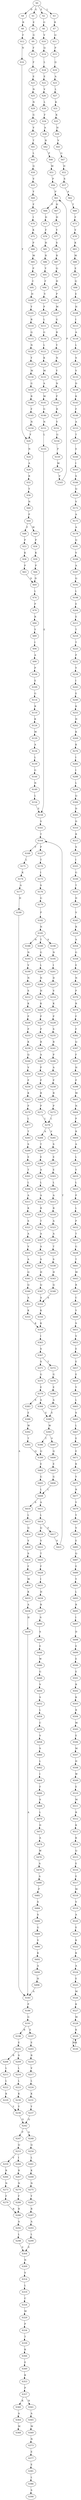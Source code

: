 strict digraph  {
	S0 -> S1 [ label = G ];
	S0 -> S2 [ label = E ];
	S0 -> S3 [ label = L ];
	S0 -> S4 [ label = D ];
	S1 -> S5 [ label = E ];
	S2 -> S6 [ label = G ];
	S3 -> S7 [ label = R ];
	S4 -> S8 [ label = R ];
	S5 -> S9 [ label = G ];
	S6 -> S10 [ label = V ];
	S7 -> S11 [ label = Q ];
	S8 -> S12 [ label = F ];
	S9 -> S13 [ label = F ];
	S10 -> S14 [ label = Q ];
	S11 -> S15 [ label = P ];
	S12 -> S16 [ label = N ];
	S13 -> S17 [ label = F ];
	S14 -> S18 [ label = L ];
	S15 -> S19 [ label = Q ];
	S16 -> S20 [ label = Y ];
	S17 -> S21 [ label = E ];
	S18 -> S22 [ label = E ];
	S19 -> S23 [ label = A ];
	S20 -> S24 [ label = N ];
	S21 -> S25 [ label = N ];
	S22 -> S26 [ label = V ];
	S23 -> S27 [ label = L ];
	S24 -> S28 [ label = A ];
	S25 -> S29 [ label = N ];
	S26 -> S30 [ label = L ];
	S27 -> S31 [ label = K ];
	S28 -> S32 [ label = R ];
	S29 -> S33 [ label = G ];
	S30 -> S34 [ label = F ];
	S31 -> S35 [ label = K ];
	S32 -> S36 [ label = Y ];
	S33 -> S37 [ label = V ];
	S34 -> S38 [ label = A ];
	S35 -> S39 [ label = H ];
	S36 -> S40 [ label = N ];
	S37 -> S41 [ label = T ];
	S38 -> S42 [ label = R ];
	S39 -> S43 [ label = V ];
	S40 -> S44 [ label = P ];
	S41 -> S45 [ label = L ];
	S42 -> S46 [ label = P ];
	S43 -> S47 [ label = G ];
	S44 -> S48 [ label = F ];
	S44 -> S49 [ label = M ];
	S45 -> S50 [ label = Q ];
	S46 -> S51 [ label = M ];
	S47 -> S52 [ label = H ];
	S48 -> S53 [ label = P ];
	S49 -> S54 [ label = P ];
	S50 -> S55 [ label = V ];
	S51 -> S56 [ label = P ];
	S52 -> S57 [ label = S ];
	S53 -> S58 [ label = K ];
	S54 -> S59 [ label = K ];
	S55 -> S60 [ label = Y ];
	S56 -> S61 [ label = P ];
	S57 -> S62 [ label = A ];
	S58 -> S63 [ label = P ];
	S59 -> S64 [ label = P ];
	S60 -> S65 [ label = F ];
	S61 -> S66 [ label = P ];
	S61 -> S67 [ label = H ];
	S62 -> S68 [ label = T ];
	S63 -> S69 [ label = D ];
	S64 -> S69 [ label = D ];
	S65 -> S70 [ label = I ];
	S66 -> S71 [ label = D ];
	S67 -> S72 [ label = H ];
	S68 -> S73 [ label = F ];
	S69 -> S74 [ label = L ];
	S70 -> S75 [ label = K ];
	S71 -> S76 [ label = F ];
	S72 -> S77 [ label = Y ];
	S73 -> S78 [ label = V ];
	S74 -> S79 [ label = P ];
	S75 -> S80 [ label = P ];
	S76 -> S81 [ label = H ];
	S77 -> S82 [ label = S ];
	S78 -> S83 [ label = K ];
	S79 -> S84 [ label = R ];
	S80 -> S85 [ label = M ];
	S81 -> S86 [ label = R ];
	S82 -> S87 [ label = R ];
	S83 -> S88 [ label = M ];
	S84 -> S89 [ label = Y ];
	S85 -> S90 [ label = P ];
	S86 -> S91 [ label = Y ];
	S87 -> S92 [ label = Q ];
	S88 -> S93 [ label = E ];
	S89 -> S94 [ label = I ];
	S90 -> S95 [ label = C ];
	S91 -> S96 [ label = F ];
	S92 -> S97 [ label = H ];
	S93 -> S98 [ label = Q ];
	S94 -> S99 [ label = A ];
	S95 -> S100 [ label = H ];
	S96 -> S101 [ label = V ];
	S97 -> S102 [ label = P ];
	S98 -> S103 [ label = E ];
	S99 -> S104 [ label = P ];
	S100 -> S105 [ label = Y ];
	S101 -> S106 [ label = P ];
	S102 -> S107 [ label = M ];
	S103 -> S108 [ label = H ];
	S104 -> S109 [ label = E ];
	S105 -> S110 [ label = R ];
	S106 -> S111 [ label = L ];
	S107 -> S112 [ label = G ];
	S108 -> S113 [ label = I ];
	S109 -> S114 [ label = G ];
	S110 -> S115 [ label = Q ];
	S111 -> S116 [ label = G ];
	S112 -> S117 [ label = R ];
	S113 -> S118 [ label = A ];
	S114 -> S119 [ label = R ];
	S115 -> S120 [ label = N ];
	S116 -> S121 [ label = L ];
	S117 -> S122 [ label = Y ];
	S118 -> S123 [ label = L ];
	S119 -> S124 [ label = K ];
	S120 -> S125 [ label = Y ];
	S121 -> S126 [ label = K ];
	S122 -> S127 [ label = N ];
	S123 -> S128 [ label = S ];
	S124 -> S129 [ label = M ];
	S125 -> S130 [ label = M ];
	S126 -> S131 [ label = M ];
	S127 -> S132 [ label = Y ];
	S128 -> S133 [ label = V ];
	S129 -> S134 [ label = A ];
	S130 -> S135 [ label = G ];
	S131 -> S136 [ label = A ];
	S132 -> S137 [ label = N ];
	S133 -> S138 [ label = D ];
	S134 -> S139 [ label = L ];
	S135 -> S140 [ label = R ];
	S136 -> S141 [ label = M ];
	S137 -> S142 [ label = P ];
	S138 -> S143 [ label = K ];
	S139 -> S144 [ label = G ];
	S140 -> S145 [ label = F ];
	S141 -> S146 [ label = G ];
	S142 -> S147 [ label = R ];
	S143 -> S148 [ label = F ];
	S144 -> S149 [ label = N ];
	S145 -> S150 [ label = N ];
	S146 -> S151 [ label = N ];
	S147 -> S152 [ label = Y ];
	S148 -> S153 [ label = A ];
	S149 -> S154 [ label = L ];
	S150 -> S20 [ label = Y ];
	S151 -> S155 [ label = L ];
	S152 -> S156 [ label = G ];
	S153 -> S157 [ label = T ];
	S154 -> S158 [ label = E ];
	S155 -> S158 [ label = E ];
	S156 -> S159 [ label = P ];
	S157 -> S160 [ label = E ];
	S158 -> S161 [ label = V ];
	S159 -> S162 [ label = M ];
	S160 -> S163 [ label = I ];
	S161 -> S164 [ label = T ];
	S162 -> S165 [ label = P ];
	S163 -> S166 [ label = S ];
	S164 -> S167 [ label = P ];
	S164 -> S168 [ label = F ];
	S165 -> S61 [ label = P ];
	S166 -> S169 [ label = Q ];
	S167 -> S170 [ label = T ];
	S168 -> S171 [ label = L ];
	S169 -> S172 [ label = V ];
	S170 -> S173 [ label = I ];
	S171 -> S174 [ label = K ];
	S172 -> S175 [ label = A ];
	S173 -> S176 [ label = S ];
	S174 -> S177 [ label = A ];
	S175 -> S178 [ label = A ];
	S176 -> S179 [ label = G ];
	S177 -> S180 [ label = H ];
	S178 -> S181 [ label = Q ];
	S179 -> S182 [ label = P ];
	S180 -> S183 [ label = A ];
	S181 -> S184 [ label = V ];
	S182 -> S185 [ label = N ];
	S183 -> S186 [ label = P ];
	S184 -> S187 [ label = A ];
	S185 -> S188 [ label = N ];
	S185 -> S189 [ label = T ];
	S185 -> S190 [ label = S ];
	S186 -> S191 [ label = G ];
	S187 -> S192 [ label = Q ];
	S188 -> S193 [ label = N ];
	S189 -> S194 [ label = G ];
	S190 -> S195 [ label = N ];
	S191 -> S196 [ label = R ];
	S191 -> S197 [ label = E ];
	S192 -> S198 [ label = L ];
	S193 -> S199 [ label = V ];
	S194 -> S200 [ label = L ];
	S195 -> S201 [ label = I ];
	S196 -> S202 [ label = E ];
	S197 -> S203 [ label = E ];
	S198 -> S204 [ label = E ];
	S199 -> S205 [ label = N ];
	S200 -> S206 [ label = N ];
	S201 -> S207 [ label = D ];
	S202 -> S208 [ label = R ];
	S202 -> S209 [ label = S ];
	S203 -> S210 [ label = R ];
	S204 -> S211 [ label = E ];
	S205 -> S212 [ label = S ];
	S206 -> S213 [ label = H ];
	S207 -> S214 [ label = V ];
	S208 -> S215 [ label = L ];
	S209 -> S216 [ label = L ];
	S210 -> S217 [ label = V ];
	S211 -> S218 [ label = T ];
	S212 -> S219 [ label = K ];
	S213 -> S220 [ label = K ];
	S214 -> S221 [ label = K ];
	S215 -> S222 [ label = L ];
	S216 -> S223 [ label = L ];
	S217 -> S224 [ label = L ];
	S218 -> S225 [ label = T ];
	S219 -> S226 [ label = P ];
	S220 -> S227 [ label = P ];
	S221 -> S228 [ label = P ];
	S222 -> S229 [ label = K ];
	S223 -> S230 [ label = K ];
	S224 -> S231 [ label = K ];
	S225 -> S232 [ label = P ];
	S226 -> S233 [ label = P ];
	S227 -> S234 [ label = P ];
	S228 -> S235 [ label = S ];
	S229 -> S236 [ label = Y ];
	S230 -> S236 [ label = Y ];
	S231 -> S237 [ label = Y ];
	S232 -> S238 [ label = Y ];
	S233 -> S239 [ label = K ];
	S234 -> S240 [ label = R ];
	S235 -> S241 [ label = R ];
	S236 -> S242 [ label = Q ];
	S237 -> S242 [ label = Q ];
	S238 -> S243 [ label = I ];
	S239 -> S244 [ label = Q ];
	S240 -> S245 [ label = A ];
	S241 -> S246 [ label = P ];
	S242 -> S247 [ label = P ];
	S242 -> S248 [ label = A ];
	S243 -> S249 [ label = E ];
	S244 -> S250 [ label = V ];
	S245 -> S251 [ label = P ];
	S246 -> S252 [ label = A ];
	S247 -> S253 [ label = Q ];
	S248 -> S254 [ label = Q ];
	S249 -> S255 [ label = K ];
	S250 -> S256 [ label = P ];
	S251 -> S257 [ label = P ];
	S252 -> S258 [ label = P ];
	S253 -> S259 [ label = V ];
	S253 -> S260 [ label = I ];
	S254 -> S261 [ label = L ];
	S255 -> S262 [ label = H ];
	S256 -> S263 [ label = K ];
	S257 -> S264 [ label = R ];
	S258 -> S265 [ label = R ];
	S259 -> S266 [ label = R ];
	S260 -> S267 [ label = R ];
	S261 -> S268 [ label = K ];
	S262 -> S269 [ label = K ];
	S263 -> S270 [ label = P ];
	S264 -> S271 [ label = P ];
	S265 -> S272 [ label = P ];
	S266 -> S273 [ label = N ];
	S267 -> S274 [ label = N ];
	S268 -> S275 [ label = N ];
	S269 -> S276 [ label = K ];
	S270 -> S277 [ label = L ];
	S271 -> S278 [ label = L ];
	S272 -> S278 [ label = L ];
	S273 -> S279 [ label = F ];
	S274 -> S280 [ label = F ];
	S275 -> S281 [ label = Y ];
	S276 -> S282 [ label = I ];
	S277 -> S283 [ label = T ];
	S278 -> S284 [ label = A ];
	S278 -> S285 [ label = V ];
	S279 -> S286 [ label = R ];
	S280 -> S286 [ label = R ];
	S281 -> S287 [ label = R ];
	S282 -> S288 [ label = I ];
	S283 -> S289 [ label = S ];
	S284 -> S290 [ label = T ];
	S285 -> S291 [ label = S ];
	S286 -> S292 [ label = A ];
	S287 -> S293 [ label = A ];
	S288 -> S294 [ label = L ];
	S289 -> S295 [ label = E ];
	S290 -> S296 [ label = E ];
	S291 -> S297 [ label = E ];
	S292 -> S298 [ label = L ];
	S293 -> S299 [ label = L ];
	S294 -> S300 [ label = Q ];
	S295 -> S301 [ label = T ];
	S296 -> S302 [ label = A ];
	S297 -> S303 [ label = E ];
	S298 -> S304 [ label = E ];
	S299 -> S304 [ label = E ];
	S300 -> S305 [ label = D ];
	S301 -> S306 [ label = L ];
	S302 -> S307 [ label = L ];
	S303 -> S308 [ label = L ];
	S304 -> S309 [ label = N ];
	S305 -> S310 [ label = D ];
	S306 -> S311 [ label = A ];
	S307 -> S312 [ label = A ];
	S308 -> S313 [ label = A ];
	S309 -> S314 [ label = V ];
	S310 -> S315 [ label = R ];
	S311 -> S316 [ label = K ];
	S312 -> S317 [ label = R ];
	S313 -> S318 [ label = R ];
	S314 -> S319 [ label = L ];
	S315 -> S320 [ label = S ];
	S316 -> S321 [ label = S ];
	S317 -> S322 [ label = T ];
	S318 -> S323 [ label = A ];
	S319 -> S324 [ label = C ];
	S320 -> S325 [ label = I ];
	S321 -> S326 [ label = A ];
	S322 -> S327 [ label = A ];
	S323 -> S328 [ label = A ];
	S324 -> S329 [ label = M ];
	S325 -> S330 [ label = G ];
	S326 -> S331 [ label = V ];
	S327 -> S332 [ label = A ];
	S328 -> S333 [ label = T ];
	S329 -> S334 [ label = P ];
	S330 -> S335 [ label = T ];
	S331 -> S336 [ label = A ];
	S332 -> S337 [ label = S ];
	S333 -> S338 [ label = S ];
	S334 -> S339 [ label = T ];
	S335 -> S340 [ label = D ];
	S336 -> S341 [ label = Q ];
	S337 -> S342 [ label = H ];
	S338 -> S343 [ label = H ];
	S339 -> S344 [ label = K ];
	S340 -> S345 [ label = V ];
	S341 -> S346 [ label = Q ];
	S342 -> S347 [ label = Q ];
	S343 -> S348 [ label = Q ];
	S344 -> S349 [ label = E ];
	S345 -> S350 [ label = R ];
	S346 -> S351 [ label = A ];
	S347 -> S352 [ label = A ];
	S348 -> S352 [ label = A ];
	S349 -> S353 [ label = K ];
	S350 -> S354 [ label = A ];
	S351 -> S355 [ label = K ];
	S352 -> S356 [ label = K ];
	S353 -> S357 [ label = P ];
	S354 -> S358 [ label = G ];
	S355 -> S359 [ label = K ];
	S356 -> S359 [ label = K ];
	S357 -> S360 [ label = K ];
	S357 -> S361 [ label = N ];
	S358 -> S362 [ label = E ];
	S359 -> S363 [ label = I ];
	S360 -> S364 [ label = A ];
	S361 -> S365 [ label = A ];
	S362 -> S366 [ label = N ];
	S363 -> S367 [ label = S ];
	S364 -> S368 [ label = M ];
	S365 -> S369 [ label = M ];
	S366 -> S370 [ label = P ];
	S367 -> S371 [ label = S ];
	S367 -> S372 [ label = T ];
	S369 -> S373 [ label = N ];
	S370 -> S374 [ label = R ];
	S371 -> S375 [ label = G ];
	S372 -> S376 [ label = G ];
	S373 -> S377 [ label = E ];
	S374 -> S378 [ label = F ];
	S375 -> S379 [ label = E ];
	S376 -> S380 [ label = E ];
	S377 -> S381 [ label = E ];
	S378 -> S382 [ label = F ];
	S379 -> S383 [ label = S ];
	S379 -> S384 [ label = A ];
	S380 -> S385 [ label = A ];
	S381 -> S386 [ label = L ];
	S382 -> S387 [ label = Q ];
	S383 -> S388 [ label = E ];
	S384 -> S389 [ label = E ];
	S385 -> S389 [ label = E ];
	S386 -> S390 [ label = S ];
	S387 -> S391 [ label = F ];
	S388 -> S392 [ label = W ];
	S389 -> S393 [ label = W ];
	S391 -> S394 [ label = H ];
	S392 -> S395 [ label = T ];
	S393 -> S396 [ label = T ];
	S393 -> S397 [ label = V ];
	S394 -> S398 [ label = P ];
	S395 -> S399 [ label = Q ];
	S396 -> S399 [ label = Q ];
	S397 -> S400 [ label = Q ];
	S398 -> S401 [ label = M ];
	S399 -> S402 [ label = E ];
	S400 -> S403 [ label = E ];
	S401 -> S404 [ label = N ];
	S402 -> S405 [ label = G ];
	S403 -> S406 [ label = G ];
	S404 -> S407 [ label = P ];
	S405 -> S408 [ label = L ];
	S406 -> S408 [ label = L ];
	S407 -> S409 [ label = R ];
	S408 -> S410 [ label = S ];
	S408 -> S411 [ label = A ];
	S409 -> S412 [ label = A ];
	S410 -> S413 [ label = L ];
	S411 -> S414 [ label = L ];
	S412 -> S415 [ label = L ];
	S413 -> S416 [ label = Q ];
	S414 -> S417 [ label = E ];
	S414 -> S418 [ label = Q ];
	S415 -> S419 [ label = Y ];
	S416 -> S420 [ label = V ];
	S417 -> S421 [ label = V ];
	S418 -> S422 [ label = V ];
	S419 -> S423 [ label = L ];
	S420 -> S424 [ label = S ];
	S421 -> S164 [ label = T ];
	S422 -> S425 [ label = T ];
	S423 -> S426 [ label = P ];
	S424 -> S427 [ label = F ];
	S425 -> S428 [ label = F ];
	S426 -> S429 [ label = L ];
	S427 -> S430 [ label = M ];
	S428 -> S431 [ label = I ];
	S429 -> S432 [ label = P ];
	S430 -> S433 [ label = K ];
	S431 -> S434 [ label = H ];
	S432 -> S435 [ label = T ];
	S433 -> S436 [ label = A ];
	S434 -> S437 [ label = R ];
	S435 -> S438 [ label = G ];
	S436 -> S439 [ label = H ];
	S437 -> S440 [ label = S ];
	S438 -> S441 [ label = T ];
	S439 -> S183 [ label = A ];
	S440 -> S442 [ label = S ];
	S441 -> S443 [ label = M ];
	S442 -> S444 [ label = E ];
	S443 -> S445 [ label = R ];
	S444 -> S446 [ label = W ];
	S445 -> S447 [ label = C ];
	S446 -> S448 [ label = G ];
	S447 -> S449 [ label = Y ];
	S448 -> S450 [ label = V ];
	S449 -> S451 [ label = S ];
	S450 -> S452 [ label = S ];
	S451 -> S453 [ label = V ];
	S452 -> S454 [ label = L ];
	S453 -> S455 [ label = E ];
	S454 -> S456 [ label = C ];
	S455 -> S457 [ label = E ];
	S456 -> S458 [ label = V ];
	S457 -> S459 [ label = E ];
	S458 -> S460 [ label = S ];
	S459 -> S461 [ label = Y ];
	S460 -> S462 [ label = L ];
	S461 -> S463 [ label = L ];
	S462 -> S464 [ label = I ];
	S463 -> S465 [ label = S ];
	S464 -> S466 [ label = F ];
	S465 -> S467 [ label = L ];
	S466 -> S468 [ label = S ];
	S467 -> S469 [ label = E ];
	S468 -> S470 [ label = L ];
	S469 -> S471 [ label = E ];
	S470 -> S472 [ label = D ];
	S471 -> S473 [ label = K ];
	S472 -> S474 [ label = A ];
	S473 -> S475 [ label = Y ];
	S474 -> S476 [ label = W ];
	S475 -> S477 [ label = R ];
	S476 -> S478 [ label = A ];
	S477 -> S479 [ label = Y ];
	S478 -> S480 [ label = A ];
	S479 -> S481 [ label = Y ];
	S480 -> S482 [ label = P ];
	S481 -> S483 [ label = V ];
	S482 -> S484 [ label = S ];
	S483 -> S485 [ label = E ];
	S484 -> S486 [ label = S ];
	S485 -> S487 [ label = Q ];
	S486 -> S488 [ label = G ];
	S487 -> S489 [ label = E ];
	S488 -> S490 [ label = V ];
	S489 -> S491 [ label = Y ];
	S490 -> S492 [ label = K ];
	S491 -> S493 [ label = L ];
	S492 -> S494 [ label = A ];
	S493 -> S495 [ label = R ];
	S494 -> S496 [ label = H ];
	S495 -> S497 [ label = I ];
	S496 -> S183 [ label = A ];
	S497 -> S498 [ label = D ];
	S498 -> S499 [ label = E ];
	S499 -> S500 [ label = E ];
	S500 -> S501 [ label = E ];
	S501 -> S502 [ label = R ];
	S502 -> S503 [ label = K ];
	S503 -> S504 [ label = R ];
	S504 -> S505 [ label = M ];
	S505 -> S506 [ label = E ];
	S506 -> S507 [ label = M ];
	S507 -> S508 [ label = H ];
	S508 -> S509 [ label = W ];
	S509 -> S510 [ label = E ];
	S510 -> S511 [ label = M ];
	S511 -> S512 [ label = R ];
	S512 -> S513 [ label = K ];
	S513 -> S514 [ label = K ];
	S514 -> S515 [ label = Q ];
	S515 -> S516 [ label = E ];
	S516 -> S517 [ label = E ];
	S517 -> S518 [ label = M ];
	S518 -> S519 [ label = V ];
	S519 -> S520 [ label = A ];
	S520 -> S521 [ label = E ];
	S521 -> S522 [ label = K ];
	S522 -> S523 [ label = K ];
	S523 -> S524 [ label = A ];
	S524 -> S525 [ label = E ];
	S525 -> S526 [ label = M ];
	S526 -> S527 [ label = K ];
	S527 -> S528 [ label = M ];
	S528 -> S529 [ label = K ];
	S529 -> S530 [ label = M ];
	S530 -> S529 [ label = K ];
}
